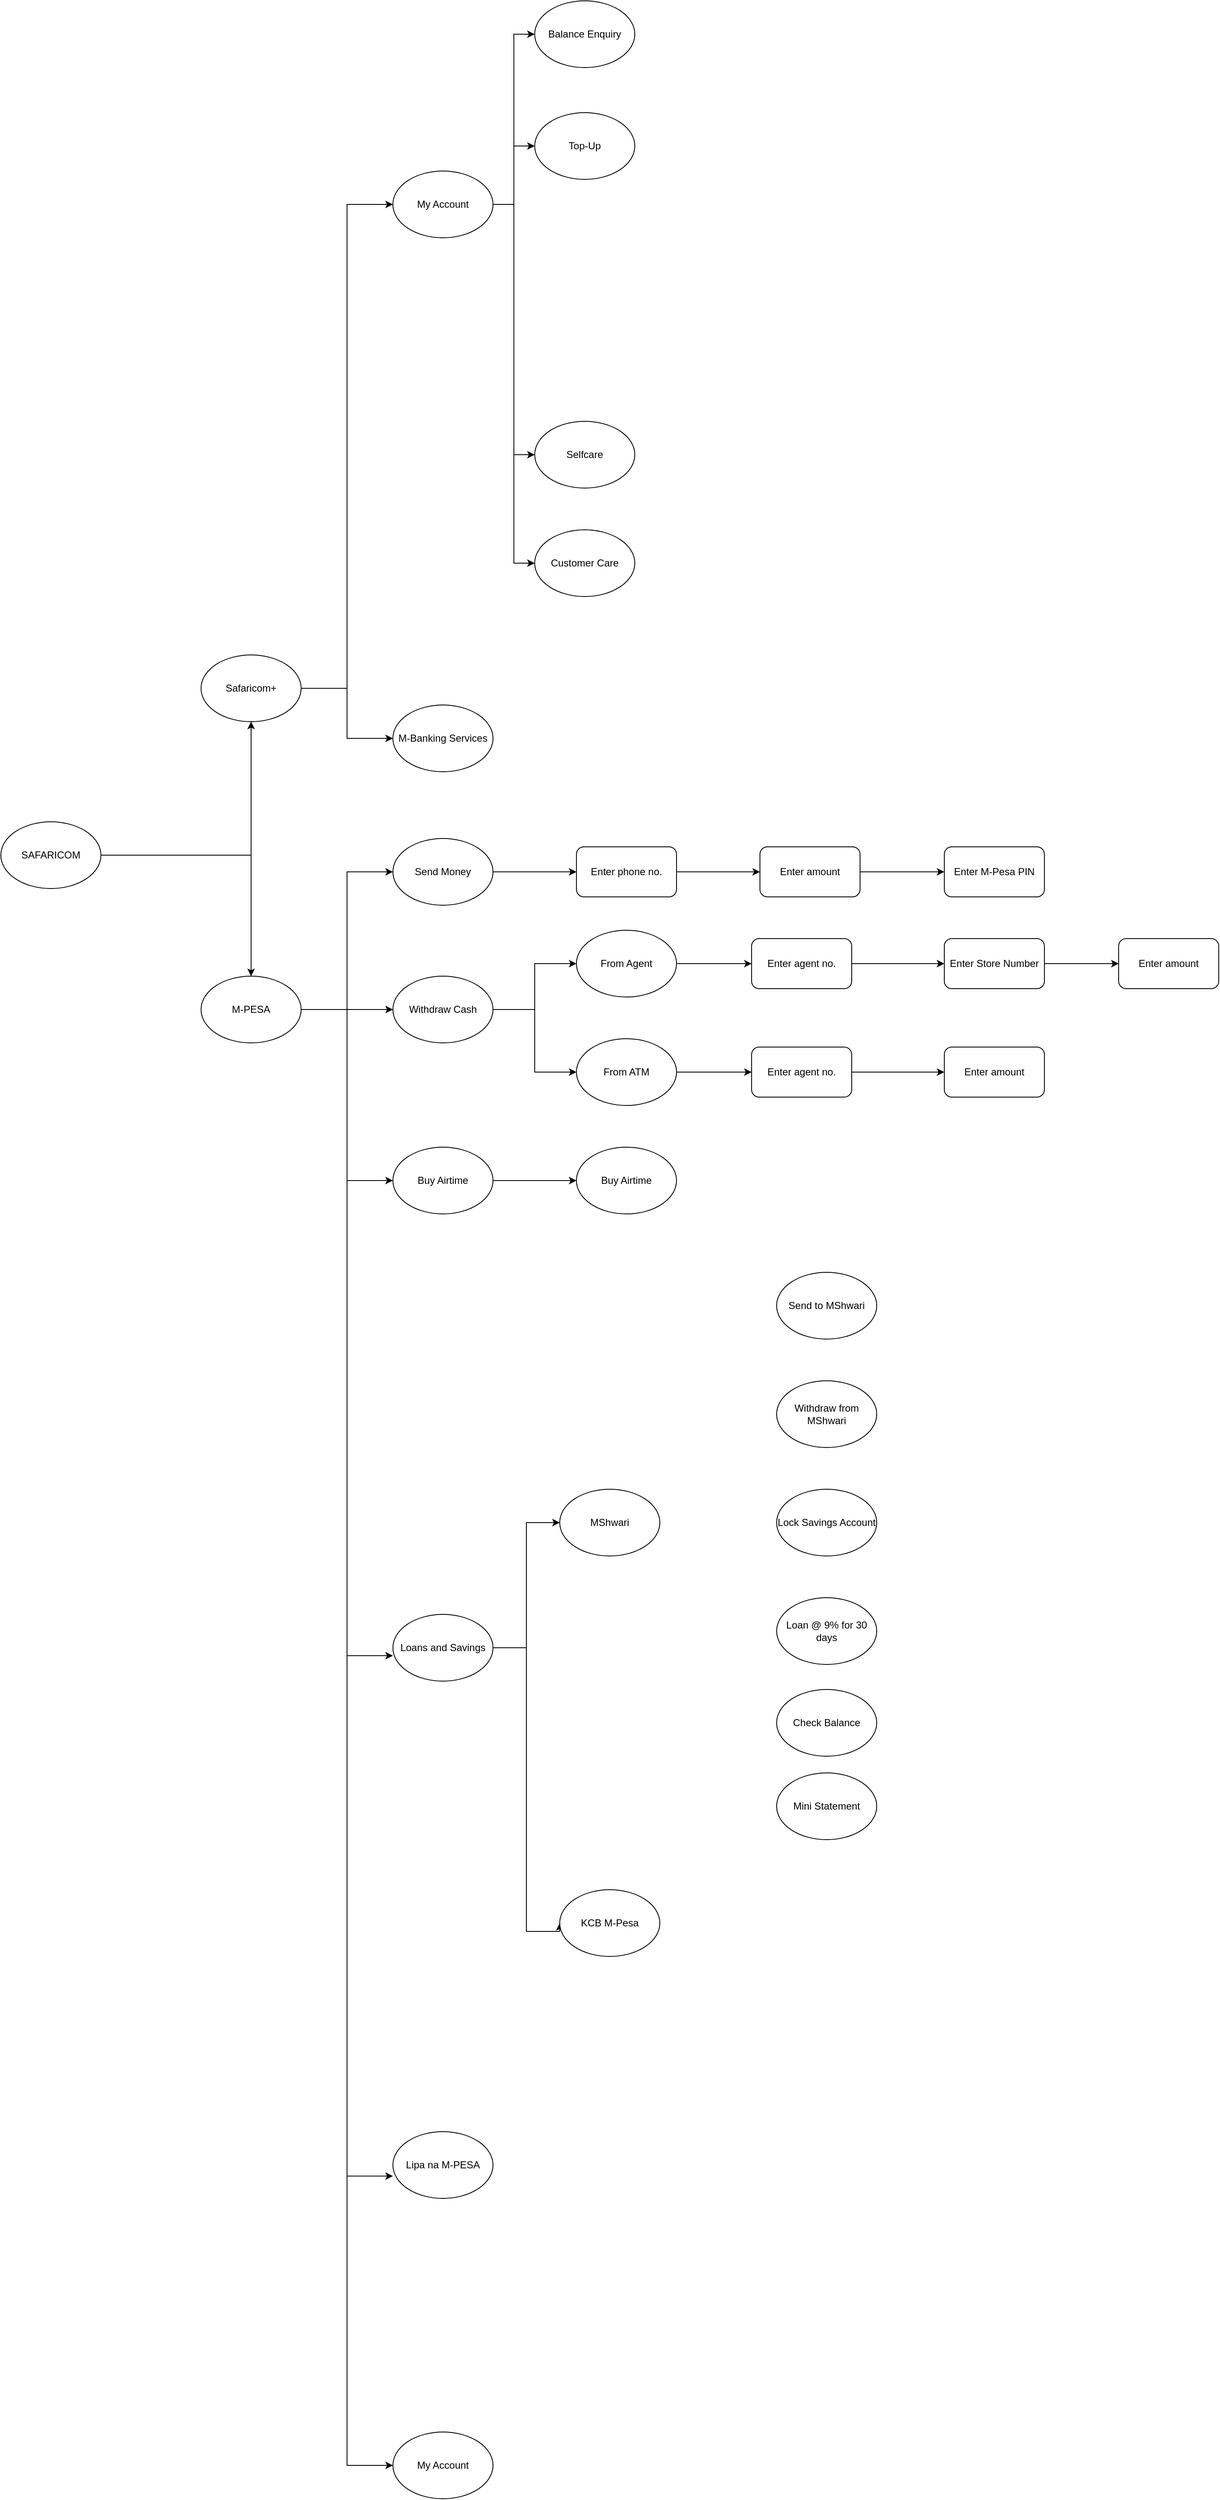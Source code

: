 <mxfile version="24.0.1" type="github">
  <diagram name="Page-1" id="9XUsnjwGaCakIusq-Zvh">
    <mxGraphModel dx="1867" dy="1892" grid="1" gridSize="10" guides="1" tooltips="1" connect="1" arrows="1" fold="1" page="1" pageScale="1" pageWidth="827" pageHeight="1169" math="0" shadow="0">
      <root>
        <mxCell id="0" />
        <mxCell id="1" parent="0" />
        <mxCell id="iLV1xjN56b3U8wXnX9Ma-6" style="edgeStyle=orthogonalEdgeStyle;rounded=0;orthogonalLoop=1;jettySize=auto;html=1;entryX=0.5;entryY=1;entryDx=0;entryDy=0;" parent="1" source="iLV1xjN56b3U8wXnX9Ma-1" target="iLV1xjN56b3U8wXnX9Ma-3" edge="1">
          <mxGeometry relative="1" as="geometry" />
        </mxCell>
        <mxCell id="iLV1xjN56b3U8wXnX9Ma-7" style="edgeStyle=orthogonalEdgeStyle;rounded=0;orthogonalLoop=1;jettySize=auto;html=1;exitX=1;exitY=0.5;exitDx=0;exitDy=0;" parent="1" source="iLV1xjN56b3U8wXnX9Ma-1" target="iLV1xjN56b3U8wXnX9Ma-2" edge="1">
          <mxGeometry relative="1" as="geometry" />
        </mxCell>
        <mxCell id="iLV1xjN56b3U8wXnX9Ma-1" value="SAFARICOM" style="ellipse;whiteSpace=wrap;html=1;" parent="1" vertex="1">
          <mxGeometry x="110" y="320" width="120" height="80" as="geometry" />
        </mxCell>
        <mxCell id="iLV1xjN56b3U8wXnX9Ma-20" style="edgeStyle=orthogonalEdgeStyle;rounded=0;orthogonalLoop=1;jettySize=auto;html=1;exitX=1;exitY=0.5;exitDx=0;exitDy=0;entryX=0;entryY=0.5;entryDx=0;entryDy=0;" parent="1" source="iLV1xjN56b3U8wXnX9Ma-2" target="iLV1xjN56b3U8wXnX9Ma-15" edge="1">
          <mxGeometry relative="1" as="geometry" />
        </mxCell>
        <mxCell id="iLV1xjN56b3U8wXnX9Ma-21" style="edgeStyle=orthogonalEdgeStyle;rounded=0;orthogonalLoop=1;jettySize=auto;html=1;exitX=1;exitY=0.5;exitDx=0;exitDy=0;entryX=0;entryY=0.5;entryDx=0;entryDy=0;" parent="1" source="iLV1xjN56b3U8wXnX9Ma-2" target="iLV1xjN56b3U8wXnX9Ma-9" edge="1">
          <mxGeometry relative="1" as="geometry" />
        </mxCell>
        <mxCell id="iLV1xjN56b3U8wXnX9Ma-26" style="edgeStyle=orthogonalEdgeStyle;rounded=0;orthogonalLoop=1;jettySize=auto;html=1;exitX=1;exitY=0.5;exitDx=0;exitDy=0;entryX=0;entryY=0.5;entryDx=0;entryDy=0;" parent="1" source="iLV1xjN56b3U8wXnX9Ma-2" target="iLV1xjN56b3U8wXnX9Ma-16" edge="1">
          <mxGeometry relative="1" as="geometry" />
        </mxCell>
        <mxCell id="RPdVKIkfysECeG3BsUjT-7" style="edgeStyle=orthogonalEdgeStyle;rounded=0;orthogonalLoop=1;jettySize=auto;html=1;exitX=1;exitY=0.5;exitDx=0;exitDy=0;entryX=0;entryY=0.5;entryDx=0;entryDy=0;" edge="1" parent="1" source="iLV1xjN56b3U8wXnX9Ma-2" target="iLV1xjN56b3U8wXnX9Ma-13">
          <mxGeometry relative="1" as="geometry" />
        </mxCell>
        <mxCell id="iLV1xjN56b3U8wXnX9Ma-2" value="M-PESA" style="ellipse;whiteSpace=wrap;html=1;" parent="1" vertex="1">
          <mxGeometry x="350" y="505" width="120" height="80" as="geometry" />
        </mxCell>
        <mxCell id="iLV1xjN56b3U8wXnX9Ma-18" style="edgeStyle=orthogonalEdgeStyle;rounded=0;orthogonalLoop=1;jettySize=auto;html=1;exitX=1;exitY=0.5;exitDx=0;exitDy=0;entryX=0;entryY=0.5;entryDx=0;entryDy=0;" parent="1" source="iLV1xjN56b3U8wXnX9Ma-3" target="iLV1xjN56b3U8wXnX9Ma-11" edge="1">
          <mxGeometry relative="1" as="geometry" />
        </mxCell>
        <mxCell id="iLV1xjN56b3U8wXnX9Ma-19" style="edgeStyle=orthogonalEdgeStyle;rounded=0;orthogonalLoop=1;jettySize=auto;html=1;exitX=1;exitY=0.5;exitDx=0;exitDy=0;entryX=0;entryY=0.5;entryDx=0;entryDy=0;" parent="1" source="iLV1xjN56b3U8wXnX9Ma-3" target="iLV1xjN56b3U8wXnX9Ma-8" edge="1">
          <mxGeometry relative="1" as="geometry" />
        </mxCell>
        <mxCell id="iLV1xjN56b3U8wXnX9Ma-3" value="Safaricom+" style="ellipse;whiteSpace=wrap;html=1;" parent="1" vertex="1">
          <mxGeometry x="350" y="120" width="120" height="80" as="geometry" />
        </mxCell>
        <mxCell id="jO9whwv2kClf-yqsnF8u-6" style="edgeStyle=orthogonalEdgeStyle;rounded=0;orthogonalLoop=1;jettySize=auto;html=1;exitX=1;exitY=0.5;exitDx=0;exitDy=0;entryX=0;entryY=0.5;entryDx=0;entryDy=0;" parent="1" source="iLV1xjN56b3U8wXnX9Ma-8" target="jO9whwv2kClf-yqsnF8u-2" edge="1">
          <mxGeometry relative="1" as="geometry" />
        </mxCell>
        <mxCell id="jO9whwv2kClf-yqsnF8u-7" style="edgeStyle=orthogonalEdgeStyle;rounded=0;orthogonalLoop=1;jettySize=auto;html=1;exitX=1;exitY=0.5;exitDx=0;exitDy=0;entryX=0;entryY=0.5;entryDx=0;entryDy=0;" parent="1" source="iLV1xjN56b3U8wXnX9Ma-8" target="jO9whwv2kClf-yqsnF8u-3" edge="1">
          <mxGeometry relative="1" as="geometry" />
        </mxCell>
        <mxCell id="jO9whwv2kClf-yqsnF8u-8" style="edgeStyle=orthogonalEdgeStyle;rounded=0;orthogonalLoop=1;jettySize=auto;html=1;exitX=1;exitY=0.5;exitDx=0;exitDy=0;entryX=0;entryY=0.5;entryDx=0;entryDy=0;" parent="1" source="iLV1xjN56b3U8wXnX9Ma-8" target="jO9whwv2kClf-yqsnF8u-1" edge="1">
          <mxGeometry relative="1" as="geometry" />
        </mxCell>
        <mxCell id="RPdVKIkfysECeG3BsUjT-37" style="edgeStyle=orthogonalEdgeStyle;rounded=0;orthogonalLoop=1;jettySize=auto;html=1;exitX=1;exitY=0.5;exitDx=0;exitDy=0;entryX=0;entryY=0.5;entryDx=0;entryDy=0;" edge="1" parent="1" source="iLV1xjN56b3U8wXnX9Ma-8" target="jO9whwv2kClf-yqsnF8u-4">
          <mxGeometry relative="1" as="geometry" />
        </mxCell>
        <mxCell id="iLV1xjN56b3U8wXnX9Ma-8" value="My Account" style="ellipse;whiteSpace=wrap;html=1;" parent="1" vertex="1">
          <mxGeometry x="580" y="-460" width="120" height="80" as="geometry" />
        </mxCell>
        <mxCell id="RPdVKIkfysECeG3BsUjT-10" style="edgeStyle=orthogonalEdgeStyle;rounded=0;orthogonalLoop=1;jettySize=auto;html=1;exitX=1;exitY=0.5;exitDx=0;exitDy=0;entryX=0;entryY=0.5;entryDx=0;entryDy=0;" edge="1" parent="1" source="iLV1xjN56b3U8wXnX9Ma-9" target="RPdVKIkfysECeG3BsUjT-8">
          <mxGeometry relative="1" as="geometry" />
        </mxCell>
        <mxCell id="RPdVKIkfysECeG3BsUjT-11" style="edgeStyle=orthogonalEdgeStyle;rounded=0;orthogonalLoop=1;jettySize=auto;html=1;exitX=1;exitY=0.5;exitDx=0;exitDy=0;" edge="1" parent="1" source="iLV1xjN56b3U8wXnX9Ma-9" target="RPdVKIkfysECeG3BsUjT-9">
          <mxGeometry relative="1" as="geometry" />
        </mxCell>
        <mxCell id="iLV1xjN56b3U8wXnX9Ma-9" value="Withdraw Cash" style="ellipse;whiteSpace=wrap;html=1;" parent="1" vertex="1">
          <mxGeometry x="580" y="505" width="120" height="80" as="geometry" />
        </mxCell>
        <mxCell id="iLV1xjN56b3U8wXnX9Ma-10" value="Lipa na M-PESA" style="ellipse;whiteSpace=wrap;html=1;" parent="1" vertex="1">
          <mxGeometry x="580" y="1890" width="120" height="80" as="geometry" />
        </mxCell>
        <mxCell id="iLV1xjN56b3U8wXnX9Ma-11" value="M-Banking Services" style="ellipse;whiteSpace=wrap;html=1;" parent="1" vertex="1">
          <mxGeometry x="580" y="180" width="120" height="80" as="geometry" />
        </mxCell>
        <mxCell id="RPdVKIkfysECeG3BsUjT-24" style="edgeStyle=orthogonalEdgeStyle;rounded=0;orthogonalLoop=1;jettySize=auto;html=1;exitX=1;exitY=0.5;exitDx=0;exitDy=0;" edge="1" parent="1" source="iLV1xjN56b3U8wXnX9Ma-13" target="RPdVKIkfysECeG3BsUjT-23">
          <mxGeometry relative="1" as="geometry" />
        </mxCell>
        <mxCell id="iLV1xjN56b3U8wXnX9Ma-13" value="Buy Airtime" style="ellipse;whiteSpace=wrap;html=1;" parent="1" vertex="1">
          <mxGeometry x="580" y="710" width="120" height="80" as="geometry" />
        </mxCell>
        <mxCell id="RPdVKIkfysECeG3BsUjT-38" style="edgeStyle=orthogonalEdgeStyle;rounded=0;orthogonalLoop=1;jettySize=auto;html=1;exitX=1;exitY=0.5;exitDx=0;exitDy=0;entryX=0;entryY=0.5;entryDx=0;entryDy=0;" edge="1" parent="1" source="iLV1xjN56b3U8wXnX9Ma-14" target="RPdVKIkfysECeG3BsUjT-25">
          <mxGeometry relative="1" as="geometry" />
        </mxCell>
        <mxCell id="RPdVKIkfysECeG3BsUjT-41" style="edgeStyle=orthogonalEdgeStyle;rounded=0;orthogonalLoop=1;jettySize=auto;html=1;exitX=1;exitY=0.5;exitDx=0;exitDy=0;entryX=0;entryY=0.5;entryDx=0;entryDy=0;" edge="1" parent="1" source="iLV1xjN56b3U8wXnX9Ma-14" target="RPdVKIkfysECeG3BsUjT-27">
          <mxGeometry relative="1" as="geometry">
            <Array as="points">
              <mxPoint x="740" y="1310" />
              <mxPoint x="740" y="1650" />
            </Array>
          </mxGeometry>
        </mxCell>
        <mxCell id="iLV1xjN56b3U8wXnX9Ma-14" value="Loans and Savings" style="ellipse;whiteSpace=wrap;html=1;" parent="1" vertex="1">
          <mxGeometry x="580" y="1270" width="120" height="80" as="geometry" />
        </mxCell>
        <mxCell id="RPdVKIkfysECeG3BsUjT-2" style="edgeStyle=orthogonalEdgeStyle;rounded=0;orthogonalLoop=1;jettySize=auto;html=1;exitX=1;exitY=0.5;exitDx=0;exitDy=0;entryX=0;entryY=0.5;entryDx=0;entryDy=0;" edge="1" parent="1" source="iLV1xjN56b3U8wXnX9Ma-15" target="RPdVKIkfysECeG3BsUjT-1">
          <mxGeometry relative="1" as="geometry" />
        </mxCell>
        <mxCell id="iLV1xjN56b3U8wXnX9Ma-15" value="Send Money" style="ellipse;whiteSpace=wrap;html=1;" parent="1" vertex="1">
          <mxGeometry x="580" y="340" width="120" height="80" as="geometry" />
        </mxCell>
        <mxCell id="iLV1xjN56b3U8wXnX9Ma-16" value="My Account" style="ellipse;whiteSpace=wrap;html=1;" parent="1" vertex="1">
          <mxGeometry x="580" y="2250" width="120" height="80" as="geometry" />
        </mxCell>
        <mxCell id="iLV1xjN56b3U8wXnX9Ma-23" style="edgeStyle=orthogonalEdgeStyle;rounded=0;orthogonalLoop=1;jettySize=auto;html=1;exitX=1;exitY=0.5;exitDx=0;exitDy=0;entryX=0;entryY=0.619;entryDx=0;entryDy=0;entryPerimeter=0;" parent="1" source="iLV1xjN56b3U8wXnX9Ma-2" target="iLV1xjN56b3U8wXnX9Ma-14" edge="1">
          <mxGeometry relative="1" as="geometry" />
        </mxCell>
        <mxCell id="iLV1xjN56b3U8wXnX9Ma-24" style="edgeStyle=orthogonalEdgeStyle;rounded=0;orthogonalLoop=1;jettySize=auto;html=1;exitX=1;exitY=0.5;exitDx=0;exitDy=0;entryX=0;entryY=0.666;entryDx=0;entryDy=0;entryPerimeter=0;" parent="1" source="iLV1xjN56b3U8wXnX9Ma-2" target="iLV1xjN56b3U8wXnX9Ma-10" edge="1">
          <mxGeometry relative="1" as="geometry" />
        </mxCell>
        <mxCell id="jO9whwv2kClf-yqsnF8u-1" value="Balance Enquiry" style="ellipse;whiteSpace=wrap;html=1;" parent="1" vertex="1">
          <mxGeometry x="750" y="-664" width="120" height="80" as="geometry" />
        </mxCell>
        <mxCell id="jO9whwv2kClf-yqsnF8u-2" value="Top-Up" style="ellipse;whiteSpace=wrap;html=1;" parent="1" vertex="1">
          <mxGeometry x="750" y="-530" width="120" height="80" as="geometry" />
        </mxCell>
        <mxCell id="jO9whwv2kClf-yqsnF8u-3" value="Customer Care" style="ellipse;whiteSpace=wrap;html=1;" parent="1" vertex="1">
          <mxGeometry x="750" y="-30" width="120" height="80" as="geometry" />
        </mxCell>
        <mxCell id="jO9whwv2kClf-yqsnF8u-4" value="Selfcare" style="ellipse;whiteSpace=wrap;html=1;" parent="1" vertex="1">
          <mxGeometry x="750" y="-160" width="120" height="80" as="geometry" />
        </mxCell>
        <mxCell id="RPdVKIkfysECeG3BsUjT-5" style="edgeStyle=orthogonalEdgeStyle;rounded=0;orthogonalLoop=1;jettySize=auto;html=1;exitX=1;exitY=0.5;exitDx=0;exitDy=0;entryX=0;entryY=0.5;entryDx=0;entryDy=0;" edge="1" parent="1" source="RPdVKIkfysECeG3BsUjT-1" target="RPdVKIkfysECeG3BsUjT-3">
          <mxGeometry relative="1" as="geometry" />
        </mxCell>
        <mxCell id="RPdVKIkfysECeG3BsUjT-1" value="Enter phone no." style="rounded=1;whiteSpace=wrap;html=1;" vertex="1" parent="1">
          <mxGeometry x="800" y="350" width="120" height="60" as="geometry" />
        </mxCell>
        <mxCell id="RPdVKIkfysECeG3BsUjT-6" style="edgeStyle=orthogonalEdgeStyle;rounded=0;orthogonalLoop=1;jettySize=auto;html=1;exitX=1;exitY=0.5;exitDx=0;exitDy=0;entryX=0;entryY=0.5;entryDx=0;entryDy=0;" edge="1" parent="1" source="RPdVKIkfysECeG3BsUjT-3" target="RPdVKIkfysECeG3BsUjT-4">
          <mxGeometry relative="1" as="geometry" />
        </mxCell>
        <mxCell id="RPdVKIkfysECeG3BsUjT-3" value="Enter amount" style="rounded=1;whiteSpace=wrap;html=1;" vertex="1" parent="1">
          <mxGeometry x="1020" y="350" width="120" height="60" as="geometry" />
        </mxCell>
        <mxCell id="RPdVKIkfysECeG3BsUjT-4" value="Enter M-Pesa PIN" style="rounded=1;whiteSpace=wrap;html=1;" vertex="1" parent="1">
          <mxGeometry x="1241" y="350" width="120" height="60" as="geometry" />
        </mxCell>
        <mxCell id="RPdVKIkfysECeG3BsUjT-18" style="edgeStyle=orthogonalEdgeStyle;rounded=0;orthogonalLoop=1;jettySize=auto;html=1;exitX=1;exitY=0.5;exitDx=0;exitDy=0;" edge="1" parent="1" source="RPdVKIkfysECeG3BsUjT-8" target="RPdVKIkfysECeG3BsUjT-13">
          <mxGeometry relative="1" as="geometry" />
        </mxCell>
        <mxCell id="RPdVKIkfysECeG3BsUjT-8" value="From Agent" style="ellipse;whiteSpace=wrap;html=1;" vertex="1" parent="1">
          <mxGeometry x="800" y="450" width="120" height="80" as="geometry" />
        </mxCell>
        <mxCell id="RPdVKIkfysECeG3BsUjT-20" style="edgeStyle=orthogonalEdgeStyle;rounded=0;orthogonalLoop=1;jettySize=auto;html=1;exitX=1;exitY=0.5;exitDx=0;exitDy=0;entryX=0;entryY=0.5;entryDx=0;entryDy=0;" edge="1" parent="1" source="RPdVKIkfysECeG3BsUjT-9" target="RPdVKIkfysECeG3BsUjT-14">
          <mxGeometry relative="1" as="geometry" />
        </mxCell>
        <mxCell id="RPdVKIkfysECeG3BsUjT-9" value="From ATM" style="ellipse;whiteSpace=wrap;html=1;" vertex="1" parent="1">
          <mxGeometry x="800" y="580" width="120" height="80" as="geometry" />
        </mxCell>
        <mxCell id="RPdVKIkfysECeG3BsUjT-21" style="edgeStyle=orthogonalEdgeStyle;rounded=0;orthogonalLoop=1;jettySize=auto;html=1;exitX=1;exitY=0.5;exitDx=0;exitDy=0;entryX=0;entryY=0.5;entryDx=0;entryDy=0;" edge="1" parent="1" source="RPdVKIkfysECeG3BsUjT-13" target="RPdVKIkfysECeG3BsUjT-15">
          <mxGeometry relative="1" as="geometry" />
        </mxCell>
        <mxCell id="RPdVKIkfysECeG3BsUjT-13" value="Enter agent no." style="rounded=1;whiteSpace=wrap;html=1;" vertex="1" parent="1">
          <mxGeometry x="1010" y="460" width="120" height="60" as="geometry" />
        </mxCell>
        <mxCell id="RPdVKIkfysECeG3BsUjT-19" style="edgeStyle=orthogonalEdgeStyle;rounded=0;orthogonalLoop=1;jettySize=auto;html=1;exitX=1;exitY=0.5;exitDx=0;exitDy=0;entryX=0;entryY=0.5;entryDx=0;entryDy=0;" edge="1" parent="1" source="RPdVKIkfysECeG3BsUjT-14" target="RPdVKIkfysECeG3BsUjT-16">
          <mxGeometry relative="1" as="geometry" />
        </mxCell>
        <mxCell id="RPdVKIkfysECeG3BsUjT-14" value="Enter agent no." style="rounded=1;whiteSpace=wrap;html=1;" vertex="1" parent="1">
          <mxGeometry x="1010" y="590" width="120" height="60" as="geometry" />
        </mxCell>
        <mxCell id="RPdVKIkfysECeG3BsUjT-22" style="edgeStyle=orthogonalEdgeStyle;rounded=0;orthogonalLoop=1;jettySize=auto;html=1;exitX=1;exitY=0.5;exitDx=0;exitDy=0;entryX=0;entryY=0.5;entryDx=0;entryDy=0;" edge="1" parent="1" source="RPdVKIkfysECeG3BsUjT-15" target="RPdVKIkfysECeG3BsUjT-17">
          <mxGeometry relative="1" as="geometry" />
        </mxCell>
        <mxCell id="RPdVKIkfysECeG3BsUjT-15" value="Enter Store Number" style="rounded=1;whiteSpace=wrap;html=1;" vertex="1" parent="1">
          <mxGeometry x="1241" y="460" width="120" height="60" as="geometry" />
        </mxCell>
        <mxCell id="RPdVKIkfysECeG3BsUjT-16" value="Enter amount" style="rounded=1;whiteSpace=wrap;html=1;" vertex="1" parent="1">
          <mxGeometry x="1241" y="590" width="120" height="60" as="geometry" />
        </mxCell>
        <mxCell id="RPdVKIkfysECeG3BsUjT-17" value="Enter amount" style="rounded=1;whiteSpace=wrap;html=1;" vertex="1" parent="1">
          <mxGeometry x="1450" y="460" width="120" height="60" as="geometry" />
        </mxCell>
        <mxCell id="RPdVKIkfysECeG3BsUjT-23" value="Buy Airtime" style="ellipse;whiteSpace=wrap;html=1;" vertex="1" parent="1">
          <mxGeometry x="800" y="710" width="120" height="80" as="geometry" />
        </mxCell>
        <mxCell id="RPdVKIkfysECeG3BsUjT-25" value="MShwari" style="ellipse;whiteSpace=wrap;html=1;" vertex="1" parent="1">
          <mxGeometry x="780" y="1120" width="120" height="80" as="geometry" />
        </mxCell>
        <mxCell id="RPdVKIkfysECeG3BsUjT-27" value="KCB M-Pesa" style="ellipse;whiteSpace=wrap;html=1;" vertex="1" parent="1">
          <mxGeometry x="780" y="1600" width="120" height="80" as="geometry" />
        </mxCell>
        <mxCell id="RPdVKIkfysECeG3BsUjT-28" value="Send to MShwari" style="ellipse;whiteSpace=wrap;html=1;" vertex="1" parent="1">
          <mxGeometry x="1040" y="860" width="120" height="80" as="geometry" />
        </mxCell>
        <mxCell id="RPdVKIkfysECeG3BsUjT-29" value="Check Balance" style="ellipse;whiteSpace=wrap;html=1;" vertex="1" parent="1">
          <mxGeometry x="1040" y="1360" width="120" height="80" as="geometry" />
        </mxCell>
        <mxCell id="RPdVKIkfysECeG3BsUjT-30" value="Mini Statement" style="ellipse;whiteSpace=wrap;html=1;" vertex="1" parent="1">
          <mxGeometry x="1040" y="1460" width="120" height="80" as="geometry" />
        </mxCell>
        <mxCell id="RPdVKIkfysECeG3BsUjT-31" value="Lock Savings Account" style="ellipse;whiteSpace=wrap;html=1;" vertex="1" parent="1">
          <mxGeometry x="1040" y="1120" width="120" height="80" as="geometry" />
        </mxCell>
        <mxCell id="RPdVKIkfysECeG3BsUjT-32" value="Loan @ 9% for 30 days" style="ellipse;whiteSpace=wrap;html=1;" vertex="1" parent="1">
          <mxGeometry x="1040" y="1250" width="120" height="80" as="geometry" />
        </mxCell>
        <mxCell id="RPdVKIkfysECeG3BsUjT-33" value="Withdraw from MShwari" style="ellipse;whiteSpace=wrap;html=1;" vertex="1" parent="1">
          <mxGeometry x="1040" y="990" width="120" height="80" as="geometry" />
        </mxCell>
      </root>
    </mxGraphModel>
  </diagram>
</mxfile>
